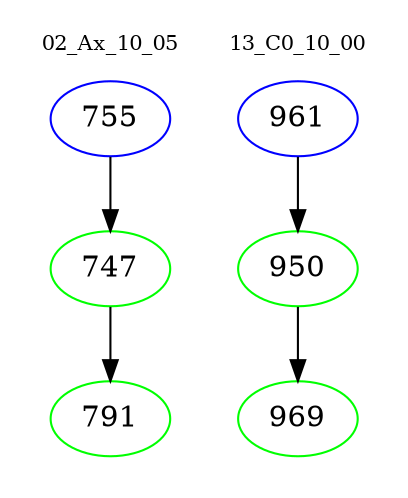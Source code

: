 digraph{
subgraph cluster_0 {
color = white
label = "02_Ax_10_05";
fontsize=10;
T0_755 [label="755", color="blue"]
T0_755 -> T0_747 [color="black"]
T0_747 [label="747", color="green"]
T0_747 -> T0_791 [color="black"]
T0_791 [label="791", color="green"]
}
subgraph cluster_1 {
color = white
label = "13_C0_10_00";
fontsize=10;
T1_961 [label="961", color="blue"]
T1_961 -> T1_950 [color="black"]
T1_950 [label="950", color="green"]
T1_950 -> T1_969 [color="black"]
T1_969 [label="969", color="green"]
}
}
